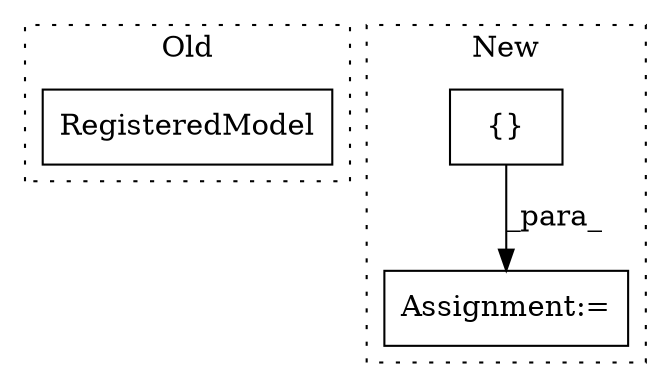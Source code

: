digraph G {
subgraph cluster0 {
1 [label="RegisteredModel" a="32" s="927,947" l="16,1" shape="box"];
label = "Old";
style="dotted";
}
subgraph cluster1 {
2 [label="{}" a="4" s="1520" l="2" shape="box"];
3 [label="Assignment:=" a="7" s="1473" l="1" shape="box"];
label = "New";
style="dotted";
}
2 -> 3 [label="_para_"];
}